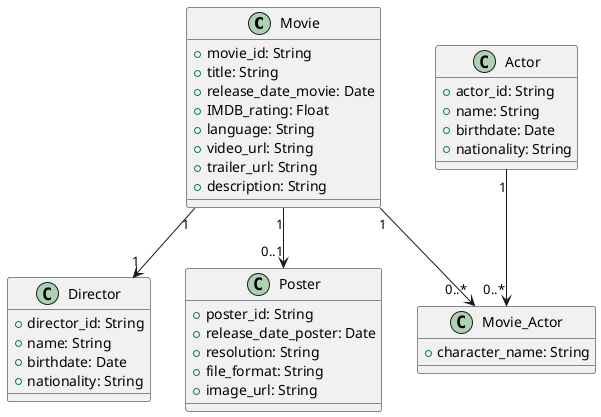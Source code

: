 @startuml movie
class Movie {
    + movie_id: String
    + title: String
    + release_date_movie: Date
    + IMDB_rating: Float
    + language: String
    + video_url: String
    + trailer_url: String
    + description: String
}

class Director {
    + director_id: String
    + name: String
    + birthdate: Date
    + nationality: String
}

class Poster {
    + poster_id: String
    + release_date_poster: Date
    + resolution: String
    + file_format: String
    + image_url: String
}

class Movie_Actor {
    + character_name: String
}

class Actor {
    + actor_id: String
    + name: String
    + birthdate: Date
    + nationality: String
}

Movie "1" --> "1" Director
Movie "1" --> "0..1" Poster
Movie "1" --> "0..*" Movie_Actor
Actor "1" --> "0..*" Movie_Actor
@enduml
